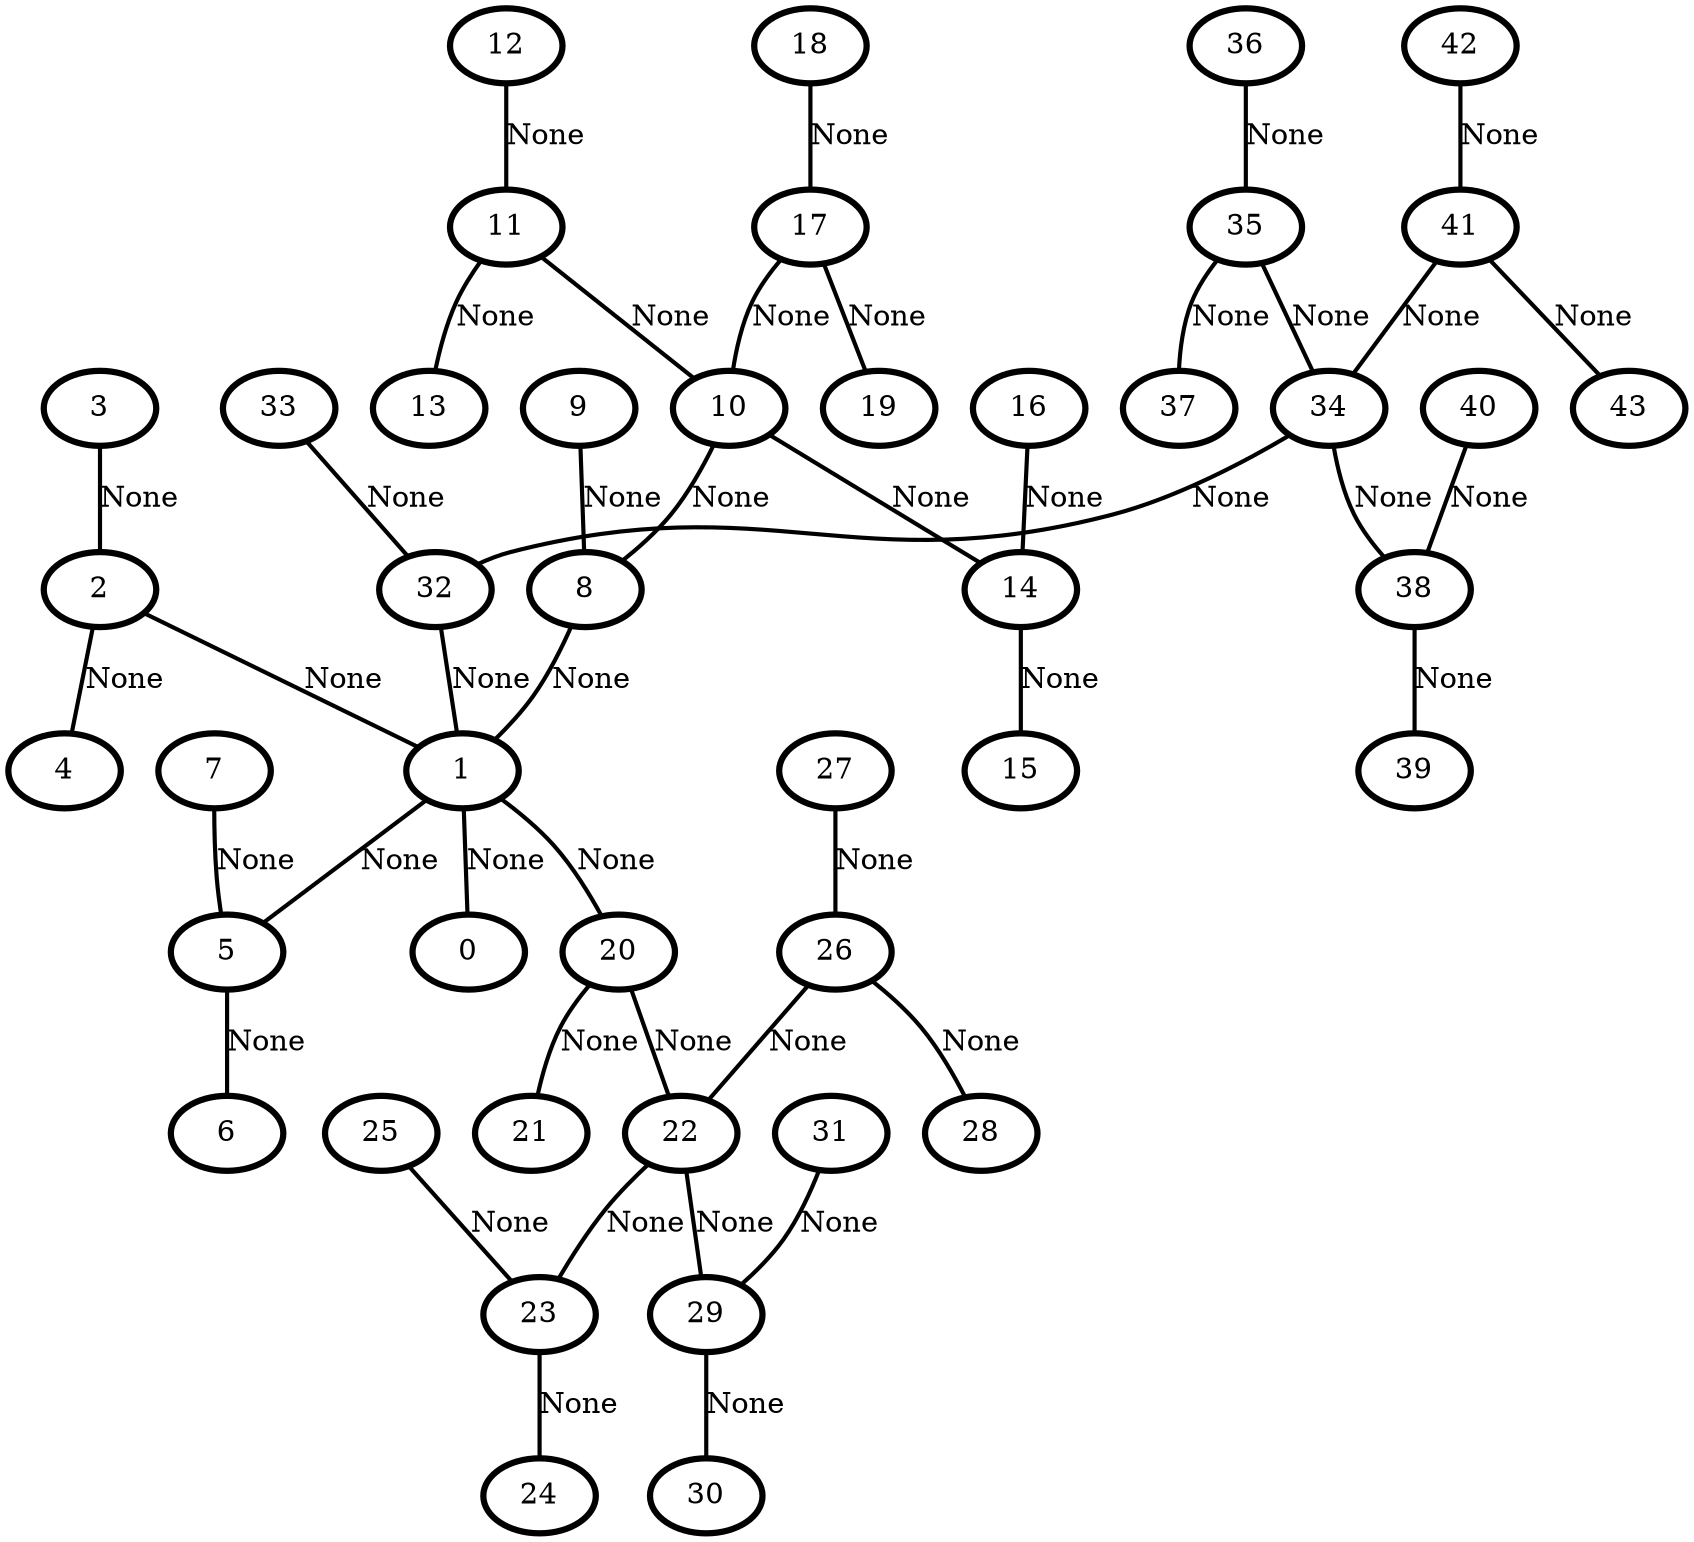 graph G {
    0 [penwidth=3,label="0"]
    1 [penwidth=3,label="1"]
    2 [penwidth=3,label="2"]
    3 [penwidth=3,label="3"]
    4 [penwidth=3,label="4"]
    5 [penwidth=3,label="5"]
    6 [penwidth=3,label="6"]
    7 [penwidth=3,label="7"]
    8 [penwidth=3,label="8"]
    9 [penwidth=3,label="9"]
    10 [penwidth=3,label="10"]
    11 [penwidth=3,label="11"]
    12 [penwidth=3,label="12"]
    13 [penwidth=3,label="13"]
    14 [penwidth=3,label="14"]
    15 [penwidth=3,label="15"]
    16 [penwidth=3,label="16"]
    17 [penwidth=3,label="17"]
    18 [penwidth=3,label="18"]
    19 [penwidth=3,label="19"]
    20 [penwidth=3,label="20"]
    21 [penwidth=3,label="21"]
    22 [penwidth=3,label="22"]
    23 [penwidth=3,label="23"]
    24 [penwidth=3,label="24"]
    25 [penwidth=3,label="25"]
    26 [penwidth=3,label="26"]
    27 [penwidth=3,label="27"]
    28 [penwidth=3,label="28"]
    29 [penwidth=3,label="29"]
    30 [penwidth=3,label="30"]
    31 [penwidth=3,label="31"]
    32 [penwidth=3,label="32"]
    33 [penwidth=3,label="33"]
    34 [penwidth=3,label="34"]
    35 [penwidth=3,label="35"]
    36 [penwidth=3,label="36"]
    37 [penwidth=3,label="37"]
    38 [penwidth=3,label="38"]
    39 [penwidth=3,label="39"]
    40 [penwidth=3,label="40"]
    41 [penwidth=3,label="41"]
    42 [penwidth=3,label="42"]
    43 [penwidth=3,label="43"]

    1--0 [penwidth=2,label="None"]
    2--1 [penwidth=2,label="None"]
    3--2 [penwidth=2,label="None"]
    2--4 [penwidth=2,label="None"]
    1--5 [penwidth=2,label="None"]
    5--6 [penwidth=2,label="None"]
    7--5 [penwidth=2,label="None"]
    8--1 [penwidth=2,label="None"]
    9--8 [penwidth=2,label="None"]
    10--8 [penwidth=2,label="None"]
    11--10 [penwidth=2,label="None"]
    12--11 [penwidth=2,label="None"]
    11--13 [penwidth=2,label="None"]
    10--14 [penwidth=2,label="None"]
    14--15 [penwidth=2,label="None"]
    16--14 [penwidth=2,label="None"]
    17--10 [penwidth=2,label="None"]
    18--17 [penwidth=2,label="None"]
    17--19 [penwidth=2,label="None"]
    1--20 [penwidth=2,label="None"]
    20--21 [penwidth=2,label="None"]
    20--22 [penwidth=2,label="None"]
    22--23 [penwidth=2,label="None"]
    23--24 [penwidth=2,label="None"]
    25--23 [penwidth=2,label="None"]
    26--22 [penwidth=2,label="None"]
    27--26 [penwidth=2,label="None"]
    26--28 [penwidth=2,label="None"]
    22--29 [penwidth=2,label="None"]
    29--30 [penwidth=2,label="None"]
    31--29 [penwidth=2,label="None"]
    32--1 [penwidth=2,label="None"]
    33--32 [penwidth=2,label="None"]
    34--32 [penwidth=2,label="None"]
    35--34 [penwidth=2,label="None"]
    36--35 [penwidth=2,label="None"]
    35--37 [penwidth=2,label="None"]
    34--38 [penwidth=2,label="None"]
    38--39 [penwidth=2,label="None"]
    40--38 [penwidth=2,label="None"]
    41--34 [penwidth=2,label="None"]
    42--41 [penwidth=2,label="None"]
    41--43 [penwidth=2,label="None"]
}